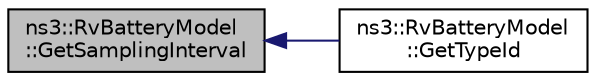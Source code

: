 digraph "ns3::RvBatteryModel::GetSamplingInterval"
{
  edge [fontname="Helvetica",fontsize="10",labelfontname="Helvetica",labelfontsize="10"];
  node [fontname="Helvetica",fontsize="10",shape=record];
  rankdir="LR";
  Node1 [label="ns3::RvBatteryModel\l::GetSamplingInterval",height=0.2,width=0.4,color="black", fillcolor="grey75", style="filled", fontcolor="black"];
  Node1 -> Node2 [dir="back",color="midnightblue",fontsize="10",style="solid"];
  Node2 [label="ns3::RvBatteryModel\l::GetTypeId",height=0.2,width=0.4,color="black", fillcolor="white", style="filled",URL="$db/db8/classns3_1_1RvBatteryModel.html#a427636046ac8a08ffe769cfe27239da2"];
}
